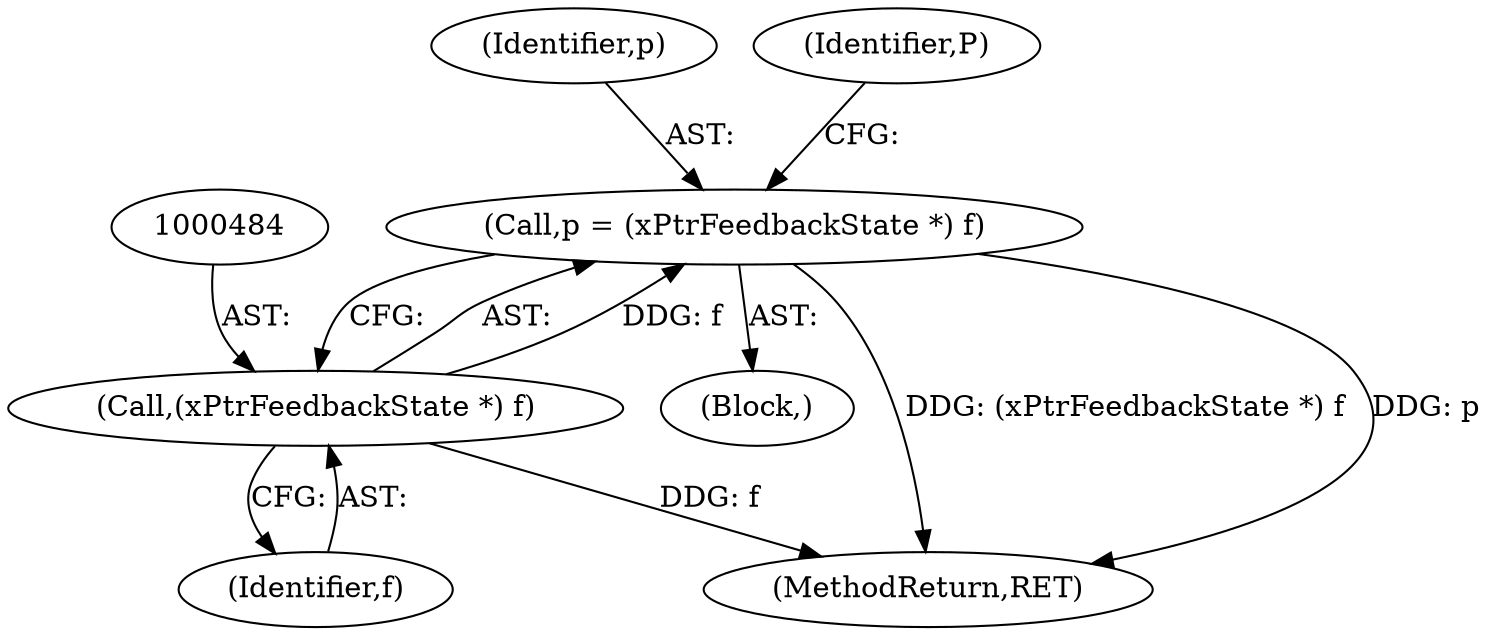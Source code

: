 digraph "0_libXi_19a9cd607de73947fcfb104682f203ffe4e1f4e5_1@pointer" {
"1000481" [label="(Call,p = (xPtrFeedbackState *) f)"];
"1000483" [label="(Call,(xPtrFeedbackState *) f)"];
"1000478" [label="(Block,)"];
"1000483" [label="(Call,(xPtrFeedbackState *) f)"];
"1000482" [label="(Identifier,p)"];
"1000485" [label="(Identifier,f)"];
"1000481" [label="(Call,p = (xPtrFeedbackState *) f)"];
"1000775" [label="(MethodReturn,RET)"];
"1000487" [label="(Identifier,P)"];
"1000481" -> "1000478"  [label="AST: "];
"1000481" -> "1000483"  [label="CFG: "];
"1000482" -> "1000481"  [label="AST: "];
"1000483" -> "1000481"  [label="AST: "];
"1000487" -> "1000481"  [label="CFG: "];
"1000481" -> "1000775"  [label="DDG: (xPtrFeedbackState *) f"];
"1000481" -> "1000775"  [label="DDG: p"];
"1000483" -> "1000481"  [label="DDG: f"];
"1000483" -> "1000485"  [label="CFG: "];
"1000484" -> "1000483"  [label="AST: "];
"1000485" -> "1000483"  [label="AST: "];
"1000483" -> "1000775"  [label="DDG: f"];
}
